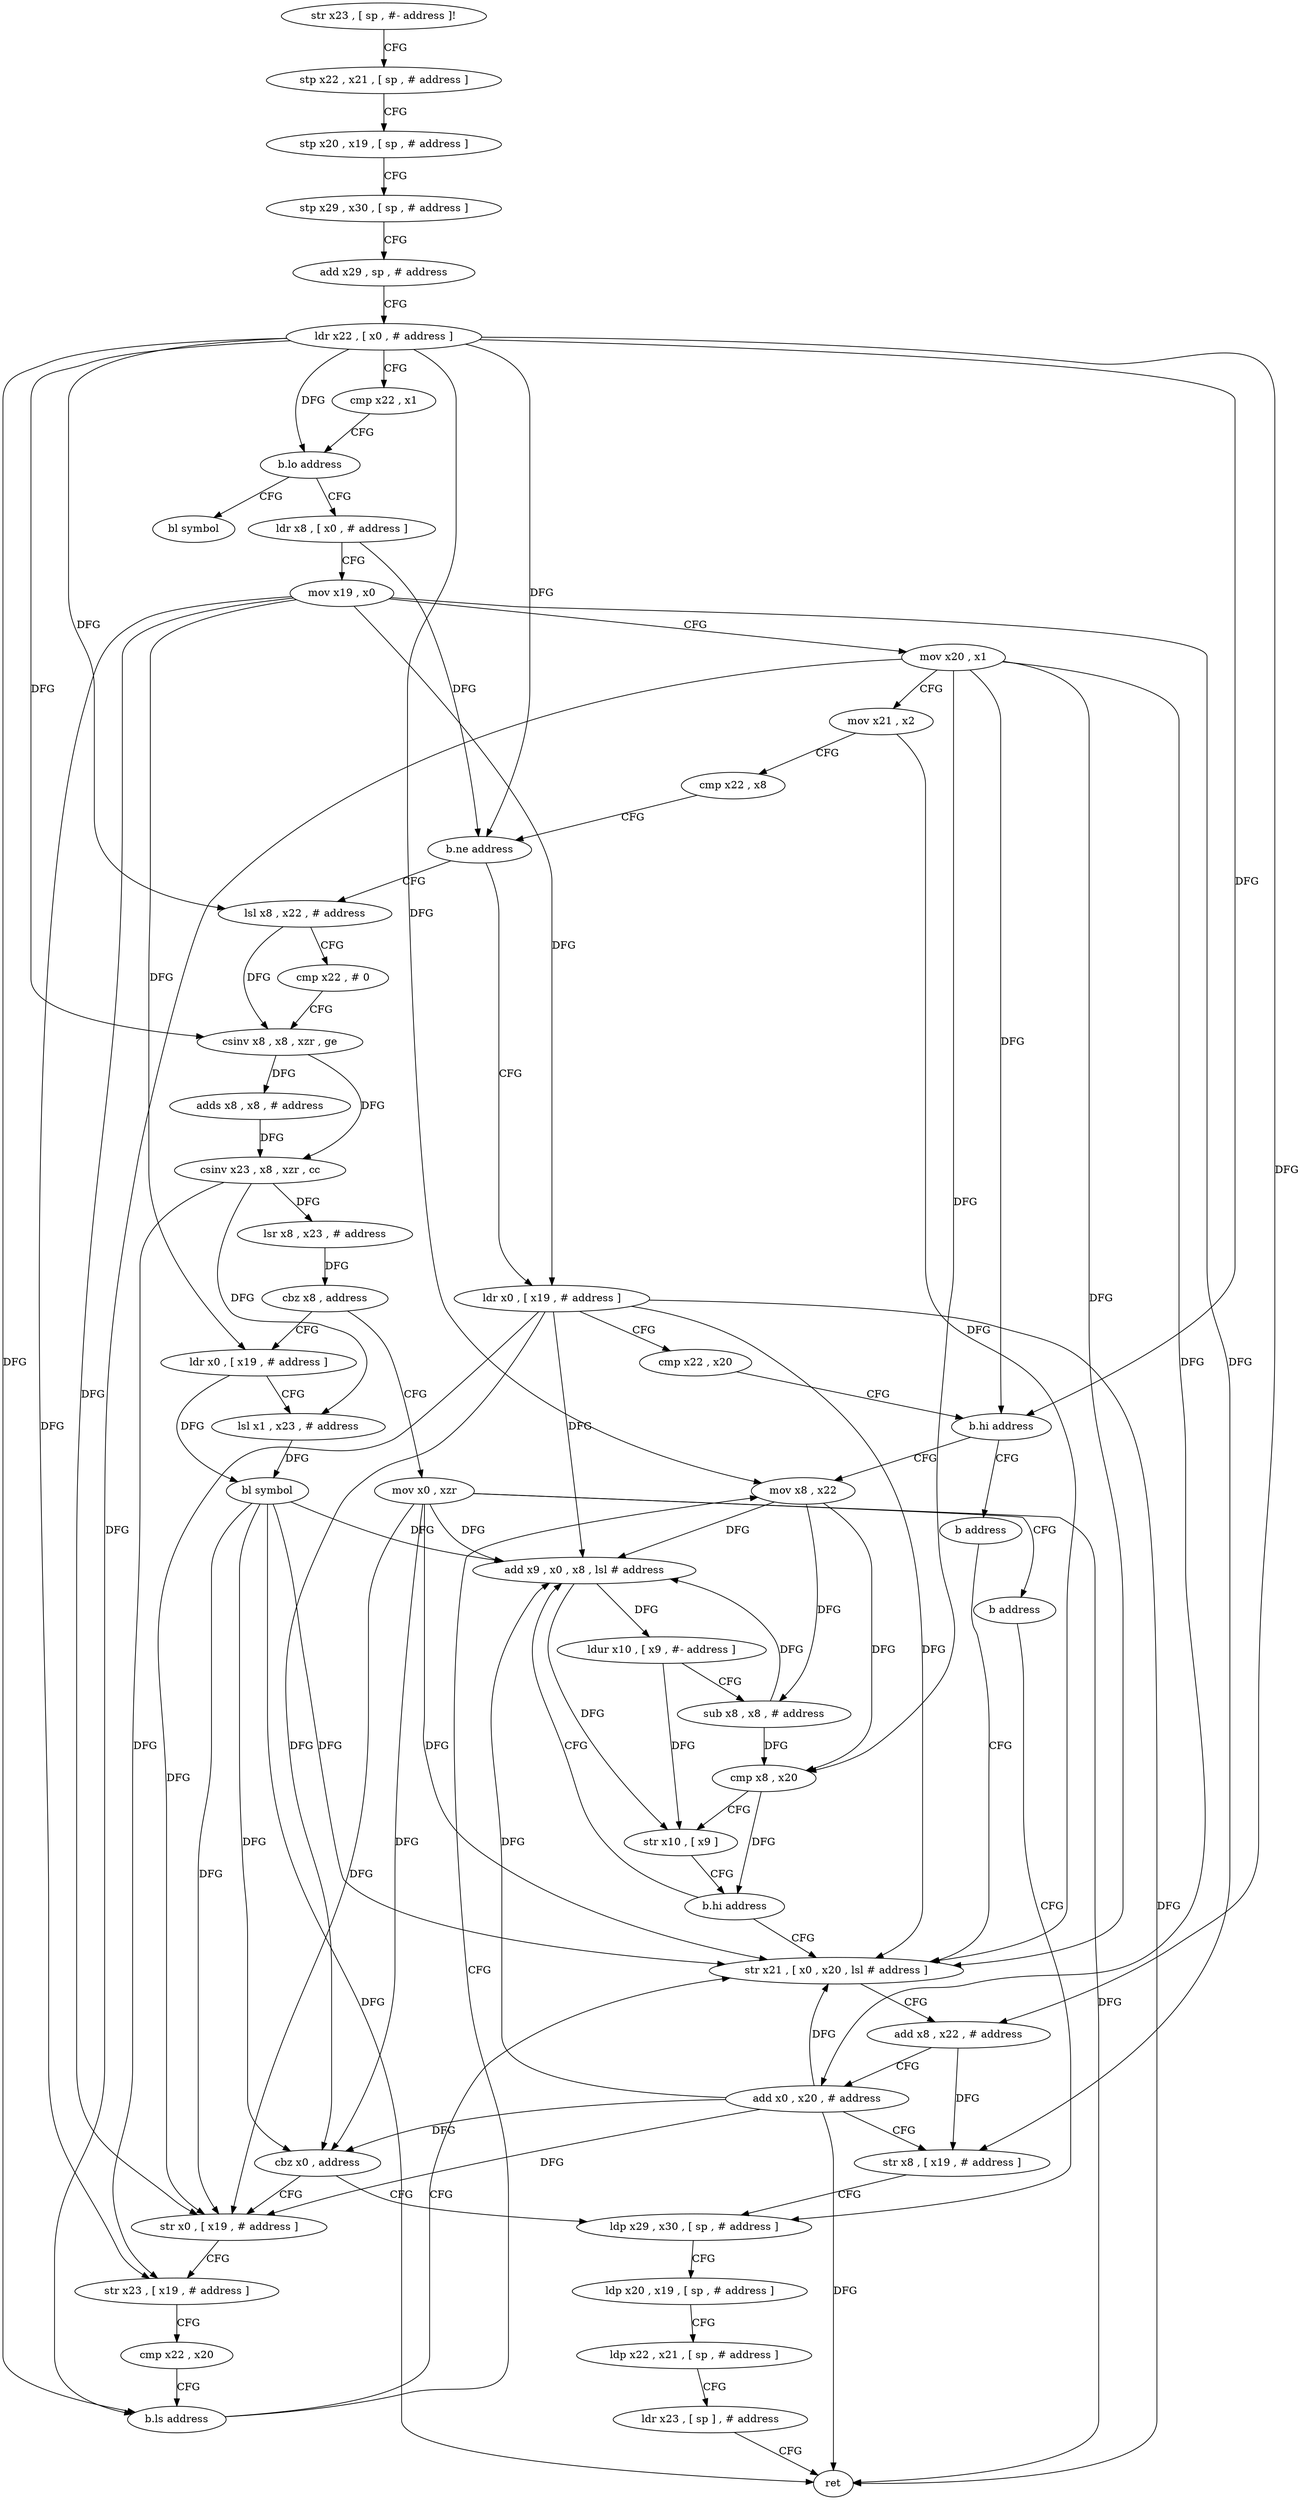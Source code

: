 digraph "func" {
"146128" [label = "str x23 , [ sp , #- address ]!" ]
"146132" [label = "stp x22 , x21 , [ sp , # address ]" ]
"146136" [label = "stp x20 , x19 , [ sp , # address ]" ]
"146140" [label = "stp x29 , x30 , [ sp , # address ]" ]
"146144" [label = "add x29 , sp , # address" ]
"146148" [label = "ldr x22 , [ x0 , # address ]" ]
"146152" [label = "cmp x22 , x1" ]
"146156" [label = "b.lo address" ]
"146332" [label = "bl symbol" ]
"146160" [label = "ldr x8 , [ x0 , # address ]" ]
"146164" [label = "mov x19 , x0" ]
"146168" [label = "mov x20 , x1" ]
"146172" [label = "mov x21 , x2" ]
"146176" [label = "cmp x22 , x8" ]
"146180" [label = "b.ne address" ]
"146220" [label = "ldr x0 , [ x19 , # address ]" ]
"146184" [label = "lsl x8 , x22 , # address" ]
"146224" [label = "cmp x22 , x20" ]
"146228" [label = "b.hi address" ]
"146268" [label = "mov x8 , x22" ]
"146232" [label = "b address" ]
"146188" [label = "cmp x22 , # 0" ]
"146192" [label = "csinv x8 , x8 , xzr , ge" ]
"146196" [label = "adds x8 , x8 , # address" ]
"146200" [label = "csinv x23 , x8 , xzr , cc" ]
"146204" [label = "lsr x8 , x23 , # address" ]
"146208" [label = "cbz x8 , address" ]
"146236" [label = "ldr x0 , [ x19 , # address ]" ]
"146212" [label = "mov x0 , xzr" ]
"146272" [label = "add x9 , x0 , x8 , lsl # address" ]
"146296" [label = "str x21 , [ x0 , x20 , lsl # address ]" ]
"146240" [label = "lsl x1 , x23 , # address" ]
"146244" [label = "bl symbol" ]
"146248" [label = "cbz x0 , address" ]
"146312" [label = "ldp x29 , x30 , [ sp , # address ]" ]
"146252" [label = "str x0 , [ x19 , # address ]" ]
"146216" [label = "b address" ]
"146276" [label = "ldur x10 , [ x9 , #- address ]" ]
"146280" [label = "sub x8 , x8 , # address" ]
"146284" [label = "cmp x8 , x20" ]
"146288" [label = "str x10 , [ x9 ]" ]
"146292" [label = "b.hi address" ]
"146300" [label = "add x8 , x22 , # address" ]
"146304" [label = "add x0 , x20 , # address" ]
"146308" [label = "str x8 , [ x19 , # address ]" ]
"146316" [label = "ldp x20 , x19 , [ sp , # address ]" ]
"146320" [label = "ldp x22 , x21 , [ sp , # address ]" ]
"146324" [label = "ldr x23 , [ sp ] , # address" ]
"146328" [label = "ret" ]
"146256" [label = "str x23 , [ x19 , # address ]" ]
"146260" [label = "cmp x22 , x20" ]
"146264" [label = "b.ls address" ]
"146128" -> "146132" [ label = "CFG" ]
"146132" -> "146136" [ label = "CFG" ]
"146136" -> "146140" [ label = "CFG" ]
"146140" -> "146144" [ label = "CFG" ]
"146144" -> "146148" [ label = "CFG" ]
"146148" -> "146152" [ label = "CFG" ]
"146148" -> "146156" [ label = "DFG" ]
"146148" -> "146180" [ label = "DFG" ]
"146148" -> "146228" [ label = "DFG" ]
"146148" -> "146184" [ label = "DFG" ]
"146148" -> "146192" [ label = "DFG" ]
"146148" -> "146268" [ label = "DFG" ]
"146148" -> "146300" [ label = "DFG" ]
"146148" -> "146264" [ label = "DFG" ]
"146152" -> "146156" [ label = "CFG" ]
"146156" -> "146332" [ label = "CFG" ]
"146156" -> "146160" [ label = "CFG" ]
"146160" -> "146164" [ label = "CFG" ]
"146160" -> "146180" [ label = "DFG" ]
"146164" -> "146168" [ label = "CFG" ]
"146164" -> "146220" [ label = "DFG" ]
"146164" -> "146308" [ label = "DFG" ]
"146164" -> "146236" [ label = "DFG" ]
"146164" -> "146252" [ label = "DFG" ]
"146164" -> "146256" [ label = "DFG" ]
"146168" -> "146172" [ label = "CFG" ]
"146168" -> "146228" [ label = "DFG" ]
"146168" -> "146284" [ label = "DFG" ]
"146168" -> "146296" [ label = "DFG" ]
"146168" -> "146304" [ label = "DFG" ]
"146168" -> "146264" [ label = "DFG" ]
"146172" -> "146176" [ label = "CFG" ]
"146172" -> "146296" [ label = "DFG" ]
"146176" -> "146180" [ label = "CFG" ]
"146180" -> "146220" [ label = "CFG" ]
"146180" -> "146184" [ label = "CFG" ]
"146220" -> "146224" [ label = "CFG" ]
"146220" -> "146272" [ label = "DFG" ]
"146220" -> "146296" [ label = "DFG" ]
"146220" -> "146328" [ label = "DFG" ]
"146220" -> "146248" [ label = "DFG" ]
"146220" -> "146252" [ label = "DFG" ]
"146184" -> "146188" [ label = "CFG" ]
"146184" -> "146192" [ label = "DFG" ]
"146224" -> "146228" [ label = "CFG" ]
"146228" -> "146268" [ label = "CFG" ]
"146228" -> "146232" [ label = "CFG" ]
"146268" -> "146272" [ label = "DFG" ]
"146268" -> "146280" [ label = "DFG" ]
"146268" -> "146284" [ label = "DFG" ]
"146232" -> "146296" [ label = "CFG" ]
"146188" -> "146192" [ label = "CFG" ]
"146192" -> "146196" [ label = "DFG" ]
"146192" -> "146200" [ label = "DFG" ]
"146196" -> "146200" [ label = "DFG" ]
"146200" -> "146204" [ label = "DFG" ]
"146200" -> "146240" [ label = "DFG" ]
"146200" -> "146256" [ label = "DFG" ]
"146204" -> "146208" [ label = "DFG" ]
"146208" -> "146236" [ label = "CFG" ]
"146208" -> "146212" [ label = "CFG" ]
"146236" -> "146240" [ label = "CFG" ]
"146236" -> "146244" [ label = "DFG" ]
"146212" -> "146216" [ label = "CFG" ]
"146212" -> "146248" [ label = "DFG" ]
"146212" -> "146272" [ label = "DFG" ]
"146212" -> "146296" [ label = "DFG" ]
"146212" -> "146328" [ label = "DFG" ]
"146212" -> "146252" [ label = "DFG" ]
"146272" -> "146276" [ label = "DFG" ]
"146272" -> "146288" [ label = "DFG" ]
"146296" -> "146300" [ label = "CFG" ]
"146240" -> "146244" [ label = "DFG" ]
"146244" -> "146248" [ label = "DFG" ]
"146244" -> "146272" [ label = "DFG" ]
"146244" -> "146296" [ label = "DFG" ]
"146244" -> "146328" [ label = "DFG" ]
"146244" -> "146252" [ label = "DFG" ]
"146248" -> "146312" [ label = "CFG" ]
"146248" -> "146252" [ label = "CFG" ]
"146312" -> "146316" [ label = "CFG" ]
"146252" -> "146256" [ label = "CFG" ]
"146216" -> "146312" [ label = "CFG" ]
"146276" -> "146280" [ label = "CFG" ]
"146276" -> "146288" [ label = "DFG" ]
"146280" -> "146284" [ label = "DFG" ]
"146280" -> "146272" [ label = "DFG" ]
"146284" -> "146288" [ label = "CFG" ]
"146284" -> "146292" [ label = "DFG" ]
"146288" -> "146292" [ label = "CFG" ]
"146292" -> "146272" [ label = "CFG" ]
"146292" -> "146296" [ label = "CFG" ]
"146300" -> "146304" [ label = "CFG" ]
"146300" -> "146308" [ label = "DFG" ]
"146304" -> "146308" [ label = "CFG" ]
"146304" -> "146272" [ label = "DFG" ]
"146304" -> "146296" [ label = "DFG" ]
"146304" -> "146328" [ label = "DFG" ]
"146304" -> "146248" [ label = "DFG" ]
"146304" -> "146252" [ label = "DFG" ]
"146308" -> "146312" [ label = "CFG" ]
"146316" -> "146320" [ label = "CFG" ]
"146320" -> "146324" [ label = "CFG" ]
"146324" -> "146328" [ label = "CFG" ]
"146256" -> "146260" [ label = "CFG" ]
"146260" -> "146264" [ label = "CFG" ]
"146264" -> "146296" [ label = "CFG" ]
"146264" -> "146268" [ label = "CFG" ]
}
